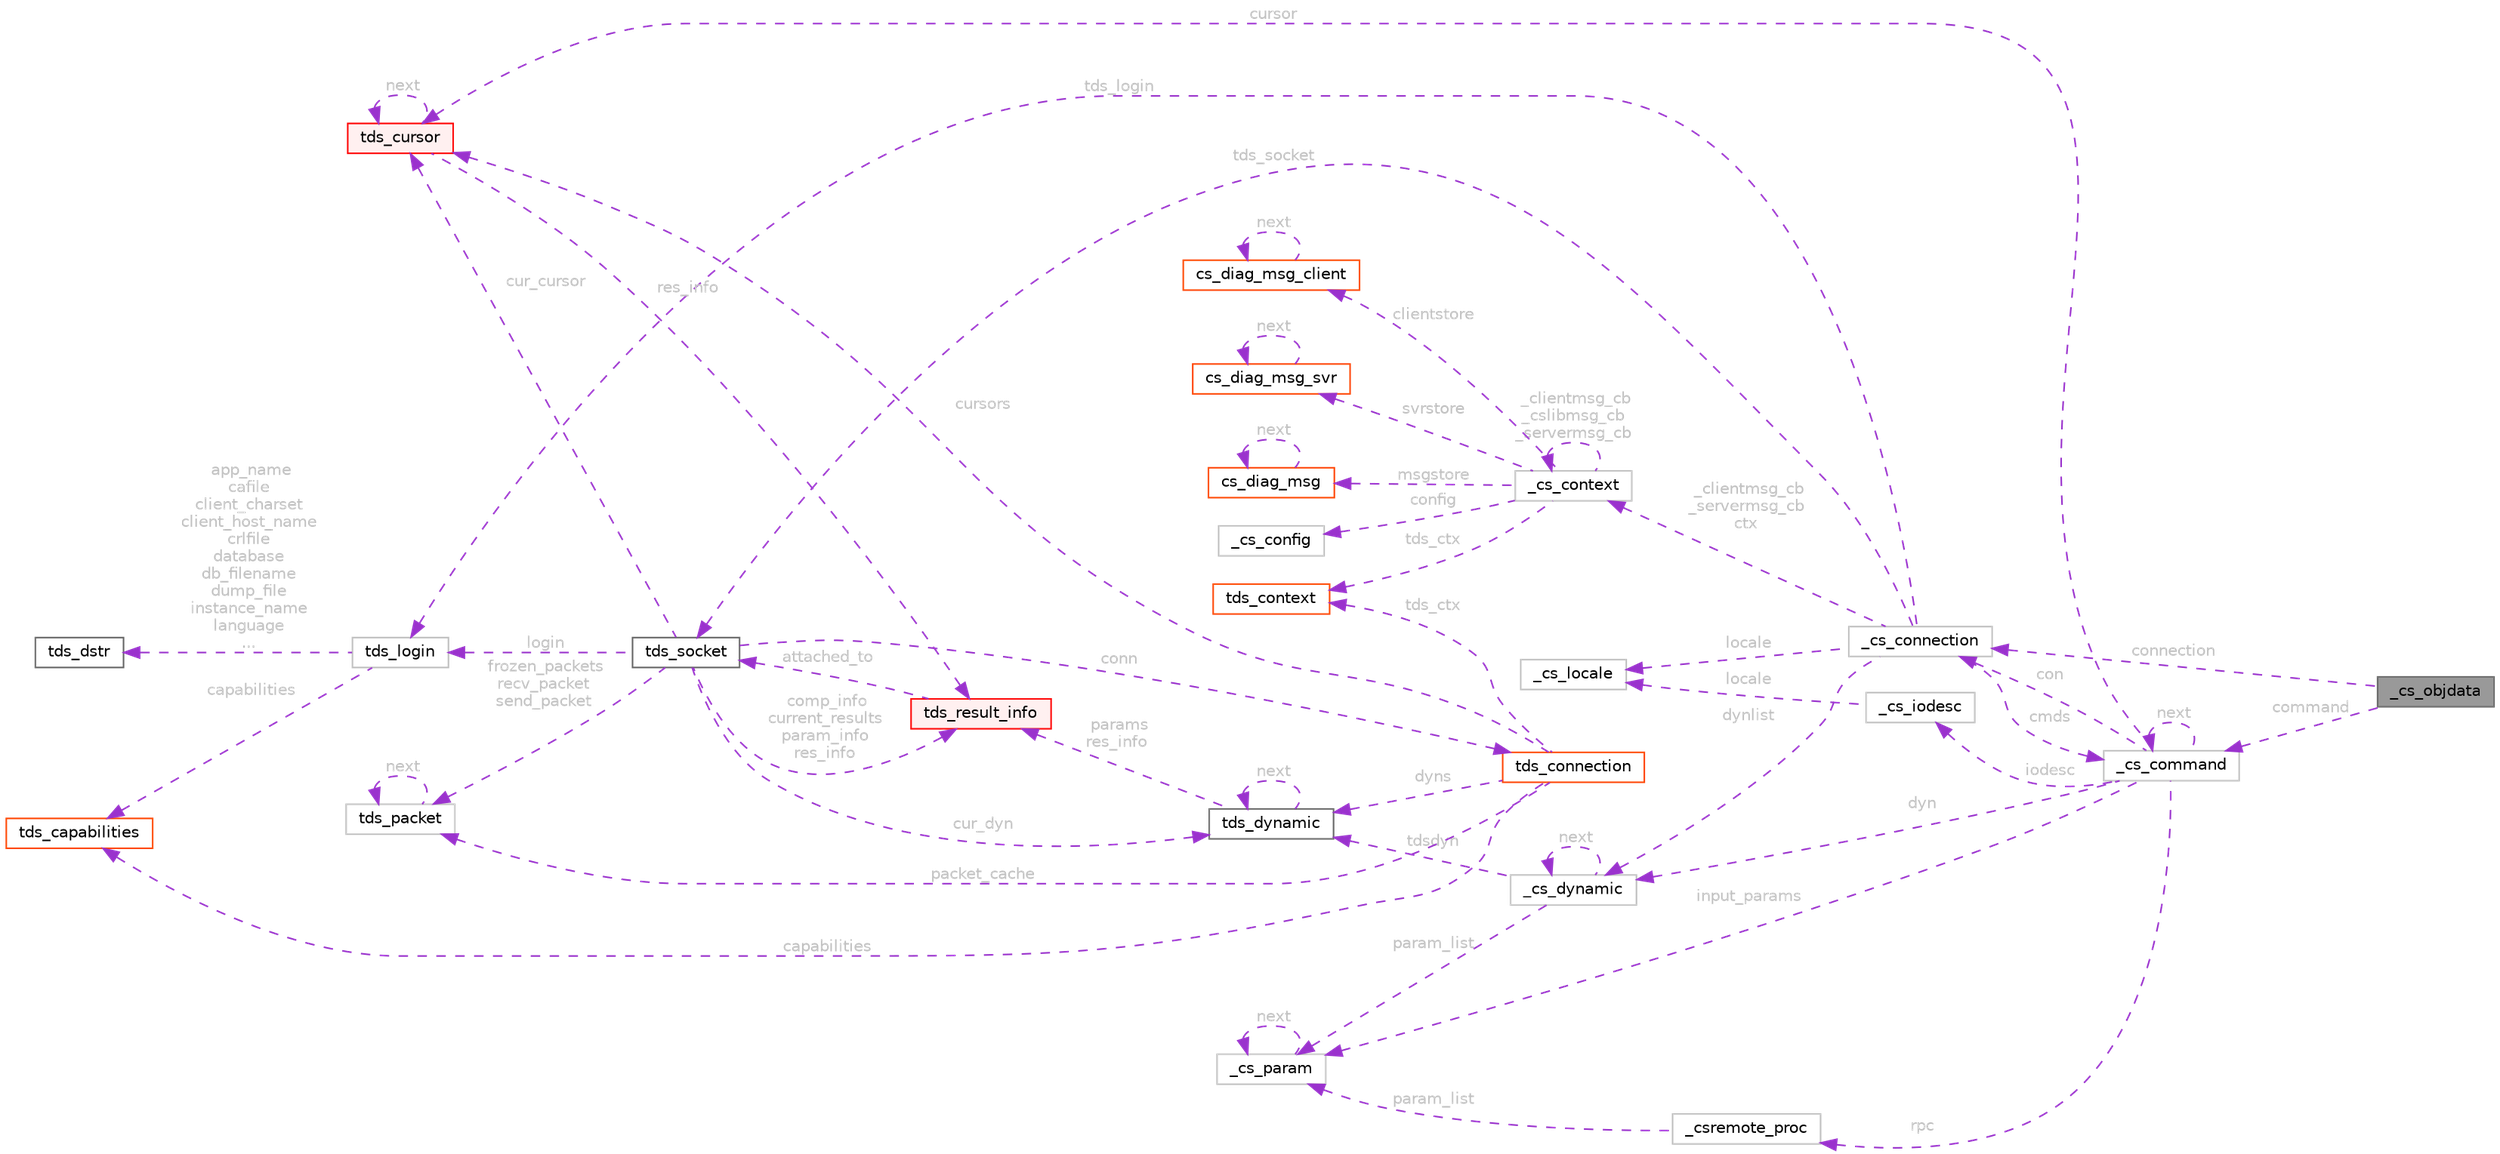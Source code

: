 digraph "_cs_objdata"
{
 // LATEX_PDF_SIZE
  bgcolor="transparent";
  edge [fontname=Helvetica,fontsize=10,labelfontname=Helvetica,labelfontsize=10];
  node [fontname=Helvetica,fontsize=10,shape=box,height=0.2,width=0.4];
  rankdir="LR";
  Node1 [id="Node000001",label="_cs_objdata",height=0.2,width=0.4,color="gray40", fillcolor="grey60", style="filled", fontcolor="black",tooltip=" "];
  Node2 -> Node1 [id="edge1_Node000001_Node000002",dir="back",color="darkorchid3",style="dashed",tooltip=" ",label=" connection",fontcolor="grey" ];
  Node2 [id="Node000002",label="_cs_connection",height=0.2,width=0.4,color="grey75", fillcolor="white", style="filled",URL="$a00926.html",tooltip=" "];
  Node3 -> Node2 [id="edge2_Node000002_Node000003",dir="back",color="darkorchid3",style="dashed",tooltip=" ",label=" _clientmsg_cb\n_servermsg_cb\nctx",fontcolor="grey" ];
  Node3 [id="Node000003",label="_cs_context",height=0.2,width=0.4,color="grey75", fillcolor="white", style="filled",URL="$a00918.html",tooltip=" "];
  Node4 -> Node3 [id="edge3_Node000003_Node000004",dir="back",color="darkorchid3",style="dashed",tooltip=" ",label=" clientstore",fontcolor="grey" ];
  Node4 [id="Node000004",label="cs_diag_msg_client",height=0.2,width=0.4,color="orangered", fillcolor="white", style="filled",URL="$a00886.html",tooltip=" "];
  Node4 -> Node4 [id="edge4_Node000004_Node000004",dir="back",color="darkorchid3",style="dashed",tooltip=" ",label=" next",fontcolor="grey" ];
  Node6 -> Node3 [id="edge5_Node000003_Node000006",dir="back",color="darkorchid3",style="dashed",tooltip=" ",label=" svrstore",fontcolor="grey" ];
  Node6 [id="Node000006",label="cs_diag_msg_svr",height=0.2,width=0.4,color="orangered", fillcolor="white", style="filled",URL="$a00910.html",tooltip=" "];
  Node6 -> Node6 [id="edge6_Node000006_Node000006",dir="back",color="darkorchid3",style="dashed",tooltip=" ",label=" next",fontcolor="grey" ];
  Node12 -> Node3 [id="edge7_Node000003_Node000012",dir="back",color="darkorchid3",style="dashed",tooltip=" ",label=" msgstore",fontcolor="grey" ];
  Node12 [id="Node000012",label="cs_diag_msg",height=0.2,width=0.4,color="orangered", fillcolor="white", style="filled",URL="$a00914.html",tooltip=" "];
  Node12 -> Node12 [id="edge8_Node000012_Node000012",dir="back",color="darkorchid3",style="dashed",tooltip=" ",label=" next",fontcolor="grey" ];
  Node3 -> Node3 [id="edge9_Node000003_Node000003",dir="back",color="darkorchid3",style="dashed",tooltip=" ",label=" _clientmsg_cb\n_cslibmsg_cb\n_servermsg_cb",fontcolor="grey" ];
  Node13 -> Node3 [id="edge10_Node000003_Node000013",dir="back",color="darkorchid3",style="dashed",tooltip=" ",label=" tds_ctx",fontcolor="grey" ];
  Node13 [id="Node000013",label="tds_context",height=0.2,width=0.4,color="orangered", fillcolor="white", style="filled",URL="$a01278.html",tooltip=" "];
  Node15 -> Node3 [id="edge11_Node000003_Node000015",dir="back",color="darkorchid3",style="dashed",tooltip=" ",label=" config",fontcolor="grey" ];
  Node15 [id="Node000015",label="_cs_config",height=0.2,width=0.4,color="grey75", fillcolor="white", style="filled",URL="$a00882.html",tooltip=" "];
  Node16 -> Node2 [id="edge12_Node000002_Node000016",dir="back",color="darkorchid3",style="dashed",tooltip=" ",label=" tds_login",fontcolor="grey" ];
  Node16 [id="Node000016",label="tds_login",height=0.2,width=0.4,color="grey75", fillcolor="white", style="filled",URL="$a01206.html",tooltip=" "];
  Node17 -> Node16 [id="edge13_Node000016_Node000017",dir="back",color="darkorchid3",style="dashed",tooltip=" ",label=" app_name\ncafile\nclient_charset\nclient_host_name\ncrlfile\ndatabase\ndb_filename\ndump_file\ninstance_name\nlanguage\n...",fontcolor="grey" ];
  Node17 [id="Node000017",label="tds_dstr",height=0.2,width=0.4,color="gray40", fillcolor="white", style="filled",URL="$a01362.html",tooltip="Structure to hold a string."];
  Node18 -> Node16 [id="edge14_Node000016_Node000018",dir="back",color="darkorchid3",style="dashed",tooltip=" ",label=" capabilities",fontcolor="grey" ];
  Node18 [id="Node000018",label="tds_capabilities",height=0.2,width=0.4,color="orangered", fillcolor="white", style="filled",URL="$a01202.html",tooltip=" "];
  Node20 -> Node2 [id="edge15_Node000002_Node000020",dir="back",color="darkorchid3",style="dashed",tooltip=" ",label=" tds_socket",fontcolor="grey" ];
  Node20 [id="Node000020",label="tds_socket",height=0.2,width=0.4,color="gray40", fillcolor="white", style="filled",URL="$a01298.html",tooltip="Information for a server connection."];
  Node21 -> Node20 [id="edge16_Node000020_Node000021",dir="back",color="darkorchid3",style="dashed",tooltip=" ",label=" conn",fontcolor="grey" ];
  Node21 [id="Node000021",label="tds_connection",height=0.2,width=0.4,color="orangered", fillcolor="white", style="filled",URL="$a01294.html",tooltip=" "];
  Node13 -> Node21 [id="edge17_Node000021_Node000013",dir="back",color="darkorchid3",style="dashed",tooltip=" ",label=" tds_ctx",fontcolor="grey" ];
  Node24 -> Node21 [id="edge18_Node000021_Node000024",dir="back",color="darkorchid3",style="dashed",tooltip=" ",label=" cursors",fontcolor="grey" ];
  Node24 [id="Node000024",label="tds_cursor",height=0.2,width=0.4,color="red", fillcolor="#FFF0F0", style="filled",URL="$a01262.html",tooltip="Holds informations about a cursor."];
  Node24 -> Node24 [id="edge19_Node000024_Node000024",dir="back",color="darkorchid3",style="dashed",tooltip=" ",label=" next",fontcolor="grey" ];
  Node26 -> Node24 [id="edge20_Node000024_Node000026",dir="back",color="darkorchid3",style="dashed",tooltip=" ",label=" res_info",fontcolor="grey" ];
  Node26 [id="Node000026",label="tds_result_info",height=0.2,width=0.4,color="red", fillcolor="#FFF0F0", style="filled",URL="$a01246.html",tooltip="Hold information for any results."];
  Node20 -> Node26 [id="edge21_Node000026_Node000020",dir="back",color="darkorchid3",style="dashed",tooltip=" ",label=" attached_to",fontcolor="grey" ];
  Node34 -> Node21 [id="edge22_Node000021_Node000034",dir="back",color="darkorchid3",style="dashed",tooltip=" ",label=" dyns",fontcolor="grey" ];
  Node34 [id="Node000034",label="tds_dynamic",height=0.2,width=0.4,color="gray40", fillcolor="white", style="filled",URL="$a01270.html",tooltip="Holds information for a dynamic (also called prepared) query."];
  Node34 -> Node34 [id="edge23_Node000034_Node000034",dir="back",color="darkorchid3",style="dashed",tooltip=" ",label=" next",fontcolor="grey" ];
  Node26 -> Node34 [id="edge24_Node000034_Node000026",dir="back",color="darkorchid3",style="dashed",tooltip=" ",label=" params\nres_info",fontcolor="grey" ];
  Node18 -> Node21 [id="edge25_Node000021_Node000018",dir="back",color="darkorchid3",style="dashed",tooltip=" ",label=" capabilities",fontcolor="grey" ];
  Node35 -> Node21 [id="edge26_Node000021_Node000035",dir="back",color="darkorchid3",style="dashed",tooltip=" ",label=" packet_cache",fontcolor="grey" ];
  Node35 [id="Node000035",label="tds_packet",height=0.2,width=0.4,color="grey75", fillcolor="white", style="filled",URL="$a01286.html",tooltip=" "];
  Node35 -> Node35 [id="edge27_Node000035_Node000035",dir="back",color="darkorchid3",style="dashed",tooltip=" ",label=" next",fontcolor="grey" ];
  Node35 -> Node20 [id="edge28_Node000020_Node000035",dir="back",color="darkorchid3",style="dashed",tooltip=" ",label=" frozen_packets\nrecv_packet\nsend_packet",fontcolor="grey" ];
  Node26 -> Node20 [id="edge29_Node000020_Node000026",dir="back",color="darkorchid3",style="dashed",tooltip=" ",label=" comp_info\ncurrent_results\nparam_info\nres_info",fontcolor="grey" ];
  Node24 -> Node20 [id="edge30_Node000020_Node000024",dir="back",color="darkorchid3",style="dashed",tooltip=" ",label=" cur_cursor",fontcolor="grey" ];
  Node34 -> Node20 [id="edge31_Node000020_Node000034",dir="back",color="darkorchid3",style="dashed",tooltip=" ",label=" cur_dyn",fontcolor="grey" ];
  Node16 -> Node20 [id="edge32_Node000020_Node000016",dir="back",color="darkorchid3",style="dashed",tooltip=" ",label=" login",fontcolor="grey" ];
  Node37 -> Node2 [id="edge33_Node000002_Node000037",dir="back",color="darkorchid3",style="dashed",tooltip=" ",label=" locale",fontcolor="grey" ];
  Node37 [id="Node000037",label="_cs_locale",height=0.2,width=0.4,color="grey75", fillcolor="white", style="filled",URL="$a00950.html",tooltip=" "];
  Node38 -> Node2 [id="edge34_Node000002_Node000038",dir="back",color="darkorchid3",style="dashed",tooltip=" ",label=" cmds",fontcolor="grey" ];
  Node38 [id="Node000038",label="_cs_command",height=0.2,width=0.4,color="grey75", fillcolor="white", style="filled",URL="$a00942.html",tooltip=" "];
  Node38 -> Node38 [id="edge35_Node000038_Node000038",dir="back",color="darkorchid3",style="dashed",tooltip=" ",label=" next",fontcolor="grey" ];
  Node2 -> Node38 [id="edge36_Node000038_Node000002",dir="back",color="darkorchid3",style="dashed",tooltip=" ",label=" con",fontcolor="grey" ];
  Node39 -> Node38 [id="edge37_Node000038_Node000039",dir="back",color="darkorchid3",style="dashed",tooltip=" ",label=" dyn",fontcolor="grey" ];
  Node39 [id="Node000039",label="_cs_dynamic",height=0.2,width=0.4,color="grey75", fillcolor="white", style="filled",URL="$a00938.html",tooltip=" "];
  Node39 -> Node39 [id="edge38_Node000039_Node000039",dir="back",color="darkorchid3",style="dashed",tooltip=" ",label=" next",fontcolor="grey" ];
  Node40 -> Node39 [id="edge39_Node000039_Node000040",dir="back",color="darkorchid3",style="dashed",tooltip=" ",label=" param_list",fontcolor="grey" ];
  Node40 [id="Node000040",label="_cs_param",height=0.2,width=0.4,color="grey75", fillcolor="white", style="filled",URL="$a00930.html",tooltip=" "];
  Node40 -> Node40 [id="edge40_Node000040_Node000040",dir="back",color="darkorchid3",style="dashed",tooltip=" ",label=" next",fontcolor="grey" ];
  Node34 -> Node39 [id="edge41_Node000039_Node000034",dir="back",color="darkorchid3",style="dashed",tooltip=" ",label=" tdsdyn",fontcolor="grey" ];
  Node41 -> Node38 [id="edge42_Node000038_Node000041",dir="back",color="darkorchid3",style="dashed",tooltip=" ",label=" iodesc",fontcolor="grey" ];
  Node41 [id="Node000041",label="_cs_iodesc",height=0.2,width=0.4,color="grey75", fillcolor="white", style="filled",URL="$a00846.html",tooltip=" "];
  Node37 -> Node41 [id="edge43_Node000041_Node000037",dir="back",color="darkorchid3",style="dashed",tooltip=" ",label=" locale",fontcolor="grey" ];
  Node42 -> Node38 [id="edge44_Node000038_Node000042",dir="back",color="darkorchid3",style="dashed",tooltip=" ",label=" rpc",fontcolor="grey" ];
  Node42 [id="Node000042",label="_csremote_proc",height=0.2,width=0.4,color="grey75", fillcolor="white", style="filled",URL="$a00934.html",tooltip=" "];
  Node40 -> Node42 [id="edge45_Node000042_Node000040",dir="back",color="darkorchid3",style="dashed",tooltip=" ",label=" param_list",fontcolor="grey" ];
  Node40 -> Node38 [id="edge46_Node000038_Node000040",dir="back",color="darkorchid3",style="dashed",tooltip=" ",label=" input_params",fontcolor="grey" ];
  Node24 -> Node38 [id="edge47_Node000038_Node000024",dir="back",color="darkorchid3",style="dashed",tooltip=" ",label=" cursor",fontcolor="grey" ];
  Node39 -> Node2 [id="edge48_Node000002_Node000039",dir="back",color="darkorchid3",style="dashed",tooltip=" ",label=" dynlist",fontcolor="grey" ];
  Node38 -> Node1 [id="edge49_Node000001_Node000038",dir="back",color="darkorchid3",style="dashed",tooltip=" ",label=" command",fontcolor="grey" ];
}
